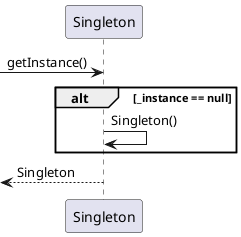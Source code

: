 @startuml
    [-> Singleton : getInstance()
    alt _instance == null
        Singleton -> Singleton : Singleton()
    end
    [<-- Singleton : Singleton
@enduml